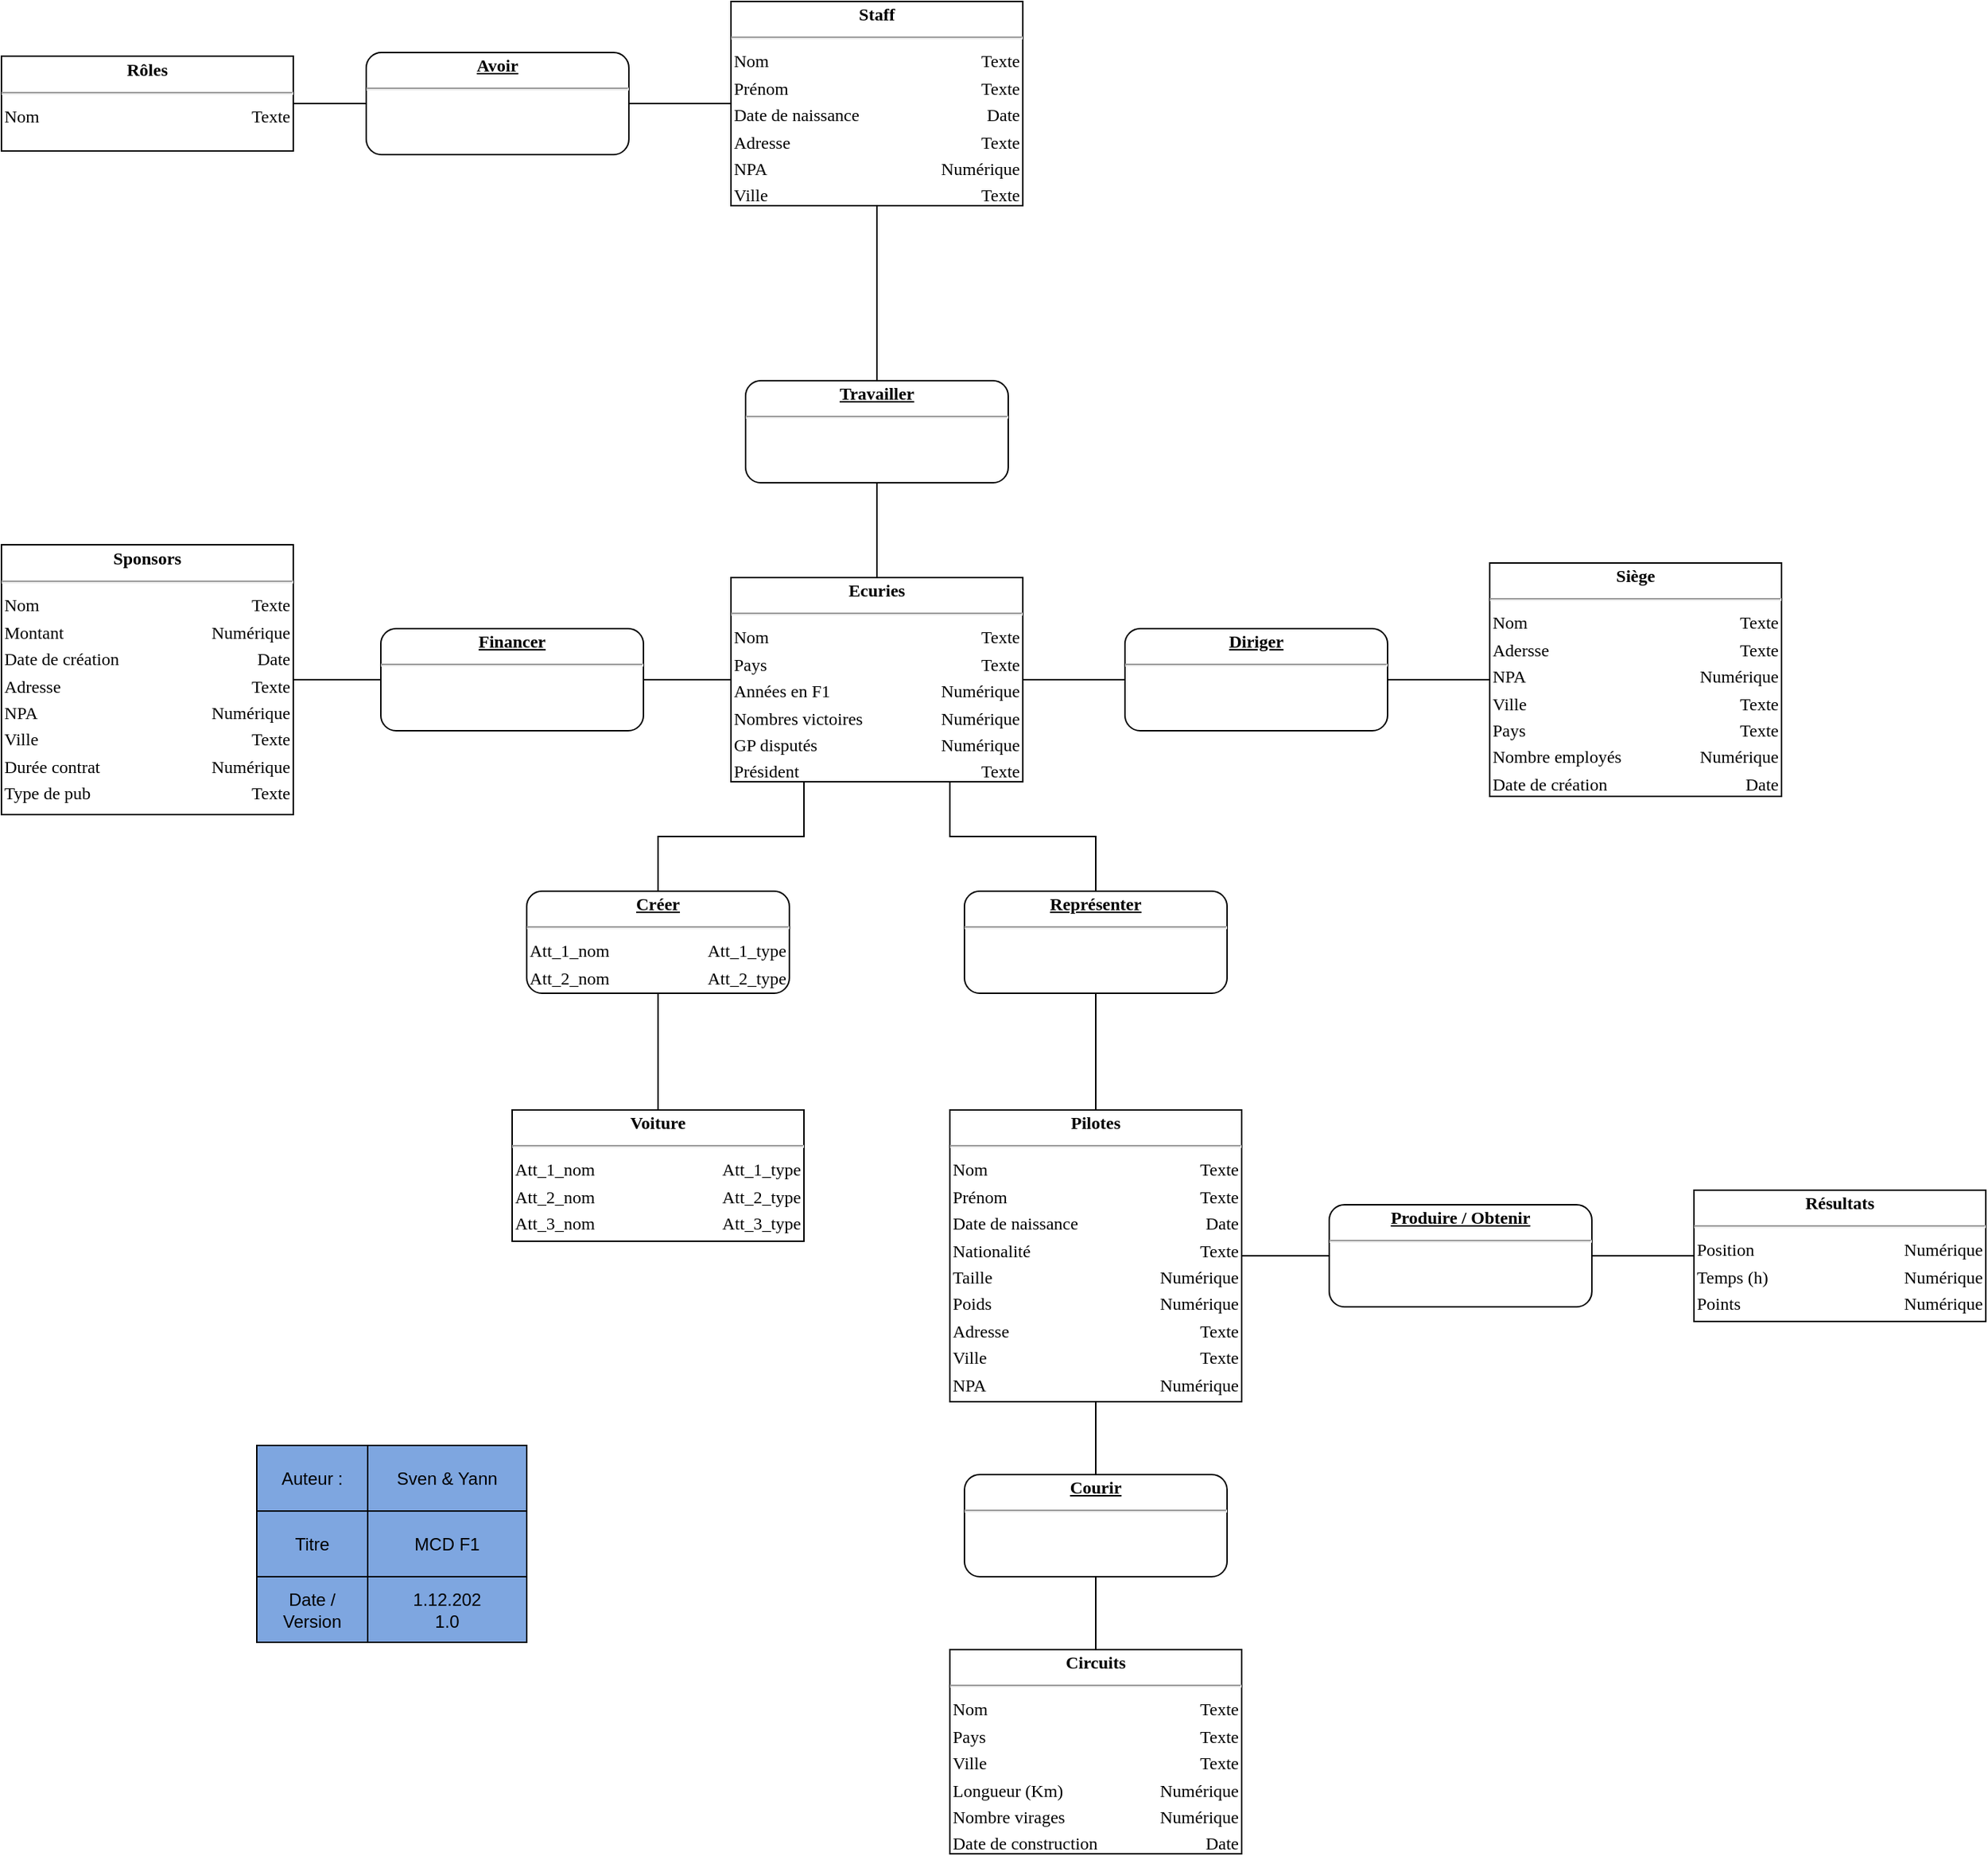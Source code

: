<mxfile version="13.7.3" type="device"><diagram id="p0hNzrpb8Qug_phKHFVZ" name="Page-1"><mxGraphModel dx="2249" dy="1991" grid="1" gridSize="10" guides="1" tooltips="1" connect="1" arrows="1" fold="1" page="1" pageScale="1" pageWidth="827" pageHeight="1169" math="0" shadow="0"><root><mxCell id="0"/><mxCell id="1" parent="0"/><mxCell id="Kp-vCIMaHbCbsByzR3kw-21" style="edgeStyle=orthogonalEdgeStyle;rounded=0;orthogonalLoop=1;jettySize=auto;html=1;exitX=0.75;exitY=1;exitDx=0;exitDy=0;entryX=0.5;entryY=0;entryDx=0;entryDy=0;endArrow=none;endFill=0;" parent="1" source="Kp-vCIMaHbCbsByzR3kw-7" target="Kp-vCIMaHbCbsByzR3kw-14" edge="1"><mxGeometry relative="1" as="geometry"/></mxCell><mxCell id="Kp-vCIMaHbCbsByzR3kw-25" style="edgeStyle=orthogonalEdgeStyle;rounded=0;orthogonalLoop=1;jettySize=auto;html=1;exitX=1;exitY=0.5;exitDx=0;exitDy=0;entryX=0;entryY=0.5;entryDx=0;entryDy=0;endArrow=none;endFill=0;" parent="1" source="Kp-vCIMaHbCbsByzR3kw-7" target="Kp-vCIMaHbCbsByzR3kw-20" edge="1"><mxGeometry relative="1" as="geometry"/></mxCell><mxCell id="Kp-vCIMaHbCbsByzR3kw-40" style="edgeStyle=orthogonalEdgeStyle;rounded=0;orthogonalLoop=1;jettySize=auto;html=1;exitX=0.25;exitY=1;exitDx=0;exitDy=0;entryX=0.5;entryY=0;entryDx=0;entryDy=0;endArrow=none;endFill=0;" parent="1" source="Kp-vCIMaHbCbsByzR3kw-7" target="Kp-vCIMaHbCbsByzR3kw-39" edge="1"><mxGeometry relative="1" as="geometry"/></mxCell><mxCell id="Kp-vCIMaHbCbsByzR3kw-7" value="&lt;div style=&quot;box-sizing: border-box ; width: 100% ; padding: 2px&quot;&gt;&lt;b&gt;Ecuries&lt;/b&gt;&lt;/div&gt;&lt;hr&gt;&lt;table style=&quot;width: 100% ; font-size: 1em&quot; cellpadding=&quot;2&quot; cellspacing=&quot;0&quot;&gt;&lt;tbody&gt;&lt;tr&gt;&lt;td style=&quot;text-align: left&quot;&gt;Nom&lt;/td&gt;&lt;td style=&quot;text-align: right&quot;&gt;Texte&lt;br&gt;&lt;/td&gt;&lt;/tr&gt;&lt;tr&gt;&lt;td style=&quot;text-align: left&quot;&gt;Pays&lt;br&gt;&lt;/td&gt;&lt;td style=&quot;text-align: right&quot;&gt;Texte&lt;br&gt;&lt;/td&gt;&lt;/tr&gt;&lt;tr&gt;&lt;td style=&quot;text-align: left&quot;&gt;Années en F1&lt;/td&gt;&lt;td style=&quot;text-align: right&quot;&gt;Numérique&lt;br&gt;&lt;/td&gt;&lt;/tr&gt;&lt;tr&gt;&lt;td style=&quot;text-align: left&quot;&gt;Nombres victoires&lt;/td&gt;&lt;td style=&quot;text-align: right&quot;&gt;Numérique&lt;/td&gt;&lt;/tr&gt;&lt;tr&gt;&lt;td style=&quot;text-align: left&quot;&gt;GP disputés&lt;/td&gt;&lt;td style=&quot;text-align: right&quot;&gt;Numérique&lt;/td&gt;&lt;/tr&gt;&lt;tr&gt;&lt;td style=&quot;text-align: left&quot;&gt;Président&lt;/td&gt;&lt;td style=&quot;text-align: right&quot;&gt;Texte&lt;/td&gt;&lt;/tr&gt;&lt;/tbody&gt;&lt;/table&gt;" style="verticalAlign=top;align=center;overflow=fill;html=1;rounded=0;shadow=0;comic=0;labelBackgroundColor=none;strokeColor=#000000;strokeWidth=1;fillColor=#ffffff;fontFamily=Verdana;fontSize=12;fontColor=#000000;" parent="1" vertex="1"><mxGeometry x="40" y="45" width="200" height="140" as="geometry"/></mxCell><mxCell id="Kp-vCIMaHbCbsByzR3kw-17" style="edgeStyle=orthogonalEdgeStyle;rounded=0;orthogonalLoop=1;jettySize=auto;html=1;exitX=1;exitY=0.5;exitDx=0;exitDy=0;entryX=0;entryY=0.5;entryDx=0;entryDy=0;endArrow=none;endFill=0;" parent="1" source="Kp-vCIMaHbCbsByzR3kw-8" target="Kp-vCIMaHbCbsByzR3kw-16" edge="1"><mxGeometry relative="1" as="geometry"/></mxCell><mxCell id="Kp-vCIMaHbCbsByzR3kw-8" value="&lt;div style=&quot;box-sizing: border-box ; width: 100% ; padding: 2px&quot;&gt;&lt;span style=&quot;background-color: rgb(255 , 255 , 255)&quot;&gt;&lt;b&gt;Sponsors&lt;/b&gt;&lt;/span&gt;&lt;/div&gt;&lt;hr&gt;&lt;table style=&quot;width: 100% ; font-size: 1em&quot; cellpadding=&quot;2&quot; cellspacing=&quot;0&quot;&gt;&lt;tbody&gt;&lt;tr&gt;&lt;td style=&quot;text-align: left&quot;&gt;Nom&lt;/td&gt;&lt;td style=&quot;text-align: right&quot;&gt;Texte&lt;br&gt;&lt;/td&gt;&lt;/tr&gt;&lt;tr&gt;&lt;td style=&quot;text-align: left&quot;&gt;Montant&lt;/td&gt;&lt;td style=&quot;text-align: right&quot;&gt;Numérique&lt;br&gt;&lt;/td&gt;&lt;/tr&gt;&lt;tr&gt;&lt;td style=&quot;text-align: left&quot;&gt;Date de création&lt;/td&gt;&lt;td style=&quot;text-align: right&quot;&gt;Date&lt;br&gt;&lt;/td&gt;&lt;/tr&gt;&lt;tr&gt;&lt;td style=&quot;text-align: left&quot;&gt;Adresse&lt;/td&gt;&lt;td style=&quot;text-align: right&quot;&gt;Texte&lt;/td&gt;&lt;/tr&gt;&lt;tr&gt;&lt;td style=&quot;text-align: left&quot;&gt;NPA&lt;/td&gt;&lt;td style=&quot;text-align: right&quot;&gt;Numérique&lt;/td&gt;&lt;/tr&gt;&lt;tr&gt;&lt;td style=&quot;text-align: left&quot;&gt;Ville&lt;/td&gt;&lt;td style=&quot;text-align: right&quot;&gt;Texte&lt;/td&gt;&lt;/tr&gt;&lt;tr&gt;&lt;td style=&quot;text-align: left&quot;&gt;Durée contrat&lt;/td&gt;&lt;td style=&quot;text-align: right&quot;&gt;Numérique&lt;/td&gt;&lt;/tr&gt;&lt;tr&gt;&lt;td style=&quot;text-align: left&quot;&gt;Type de pub&lt;/td&gt;&lt;td style=&quot;text-align: right&quot;&gt;Texte&lt;/td&gt;&lt;/tr&gt;&lt;/tbody&gt;&lt;/table&gt;" style="verticalAlign=top;align=center;overflow=fill;html=1;rounded=0;shadow=0;comic=0;labelBackgroundColor=none;strokeColor=#000000;strokeWidth=1;fillColor=#ffffff;fontFamily=Verdana;fontSize=12;fontColor=#000000;" parent="1" vertex="1"><mxGeometry x="-460" y="22.5" width="200" height="185" as="geometry"/></mxCell><mxCell id="Kp-vCIMaHbCbsByzR3kw-36" style="edgeStyle=orthogonalEdgeStyle;rounded=0;orthogonalLoop=1;jettySize=auto;html=1;exitX=0.5;exitY=1;exitDx=0;exitDy=0;entryX=0.5;entryY=0;entryDx=0;entryDy=0;endArrow=none;endFill=0;" parent="1" source="Kp-vCIMaHbCbsByzR3kw-9" target="Kp-vCIMaHbCbsByzR3kw-19" edge="1"><mxGeometry relative="1" as="geometry"/></mxCell><mxCell id="Kp-vCIMaHbCbsByzR3kw-9" value="&lt;div style=&quot;box-sizing: border-box ; width: 100% ; padding: 2px&quot;&gt;&lt;span style=&quot;background-color: rgb(255 , 255 , 255)&quot;&gt;&lt;b&gt;Staff&lt;/b&gt;&lt;/span&gt;&lt;/div&gt;&lt;hr&gt;&lt;table style=&quot;width: 100% ; font-size: 1em&quot; cellpadding=&quot;2&quot; cellspacing=&quot;0&quot;&gt;&lt;tbody&gt;&lt;tr&gt;&lt;td style=&quot;text-align: left&quot;&gt;Nom&lt;/td&gt;&lt;td style=&quot;text-align: right&quot;&gt;Texte&lt;br&gt;&lt;/td&gt;&lt;/tr&gt;&lt;tr&gt;&lt;td style=&quot;text-align: left&quot;&gt;Prénom&lt;br&gt;&lt;/td&gt;&lt;td style=&quot;text-align: right&quot;&gt;Texte&lt;br&gt;&lt;/td&gt;&lt;/tr&gt;&lt;tr&gt;&lt;td style=&quot;text-align: left&quot;&gt;Date de naissance&lt;/td&gt;&lt;td style=&quot;text-align: right&quot;&gt;Date&lt;/td&gt;&lt;/tr&gt;&lt;tr&gt;&lt;td style=&quot;text-align: left&quot;&gt;Adresse&lt;/td&gt;&lt;td style=&quot;text-align: right&quot;&gt;Texte&lt;/td&gt;&lt;/tr&gt;&lt;tr&gt;&lt;td style=&quot;text-align: left&quot;&gt;NPA&lt;/td&gt;&lt;td style=&quot;text-align: right&quot;&gt;Numérique&lt;/td&gt;&lt;/tr&gt;&lt;tr&gt;&lt;td style=&quot;text-align: left&quot;&gt;Ville&lt;/td&gt;&lt;td style=&quot;text-align: right&quot;&gt;Texte&lt;/td&gt;&lt;/tr&gt;&lt;tr&gt;&lt;td&gt;&lt;br&gt;&lt;/td&gt;&lt;td&gt;&lt;br&gt;&lt;/td&gt;&lt;/tr&gt;&lt;tr&gt;&lt;td&gt;&lt;br&gt;&lt;/td&gt;&lt;td&gt;&lt;br&gt;&lt;/td&gt;&lt;/tr&gt;&lt;/tbody&gt;&lt;/table&gt;" style="verticalAlign=top;align=center;overflow=fill;html=1;rounded=0;shadow=0;comic=0;labelBackgroundColor=none;strokeColor=#000000;strokeWidth=1;fillColor=#ffffff;fontFamily=Verdana;fontSize=12;fontColor=#000000;" parent="1" vertex="1"><mxGeometry x="40" y="-350" width="200" height="140" as="geometry"/></mxCell><mxCell id="Kp-vCIMaHbCbsByzR3kw-30" style="edgeStyle=orthogonalEdgeStyle;rounded=0;orthogonalLoop=1;jettySize=auto;html=1;exitX=0.5;exitY=1;exitDx=0;exitDy=0;entryX=0.5;entryY=0;entryDx=0;entryDy=0;endArrow=none;endFill=0;" parent="1" source="Kp-vCIMaHbCbsByzR3kw-10" target="Kp-vCIMaHbCbsByzR3kw-29" edge="1"><mxGeometry relative="1" as="geometry"/></mxCell><mxCell id="Kp-vCIMaHbCbsByzR3kw-10" value="&lt;div style=&quot;box-sizing: border-box ; width: 100% ; padding: 2px&quot;&gt;&lt;span style=&quot;background-color: rgb(255 , 255 , 255)&quot;&gt;&lt;b&gt;Pilotes&lt;/b&gt;&lt;/span&gt;&lt;/div&gt;&lt;hr&gt;&lt;table style=&quot;width: 100% ; font-size: 1em&quot; cellpadding=&quot;2&quot; cellspacing=&quot;0&quot;&gt;&lt;tbody&gt;&lt;tr&gt;&lt;td style=&quot;text-align: left&quot;&gt;Nom&lt;/td&gt;&lt;td style=&quot;text-align: right&quot;&gt;Texte&lt;/td&gt;&lt;/tr&gt;&lt;tr&gt;&lt;td style=&quot;text-align: left&quot;&gt;Prénom&lt;br&gt;&lt;/td&gt;&lt;td style=&quot;text-align: right&quot;&gt;Texte&lt;/td&gt;&lt;/tr&gt;&lt;tr&gt;&lt;td style=&quot;text-align: left&quot;&gt;Date de naissance&lt;/td&gt;&lt;td style=&quot;text-align: right&quot;&gt;Date&lt;/td&gt;&lt;/tr&gt;&lt;tr&gt;&lt;td style=&quot;text-align: left&quot;&gt;Nationalité&lt;/td&gt;&lt;td style=&quot;text-align: right&quot;&gt;Texte&lt;/td&gt;&lt;/tr&gt;&lt;tr&gt;&lt;td style=&quot;text-align: left&quot;&gt;Taille&lt;/td&gt;&lt;td style=&quot;text-align: right&quot;&gt;Numérique&lt;/td&gt;&lt;/tr&gt;&lt;tr&gt;&lt;td style=&quot;text-align: left&quot;&gt;Poids&lt;/td&gt;&lt;td style=&quot;text-align: right&quot;&gt;Numérique&lt;/td&gt;&lt;/tr&gt;&lt;tr&gt;&lt;td style=&quot;text-align: left&quot;&gt;Adresse&lt;/td&gt;&lt;td style=&quot;text-align: right&quot;&gt;Texte&lt;/td&gt;&lt;/tr&gt;&lt;tr&gt;&lt;td style=&quot;text-align: left&quot;&gt;Ville&lt;/td&gt;&lt;td style=&quot;text-align: right&quot;&gt;Texte&lt;/td&gt;&lt;/tr&gt;&lt;tr&gt;&lt;td style=&quot;text-align: left&quot;&gt;NPA&lt;/td&gt;&lt;td style=&quot;text-align: right&quot;&gt;Numérique&lt;/td&gt;&lt;/tr&gt;&lt;/tbody&gt;&lt;/table&gt;" style="verticalAlign=top;align=center;overflow=fill;html=1;rounded=0;shadow=0;comic=0;labelBackgroundColor=none;strokeColor=#000000;strokeWidth=1;fillColor=#ffffff;fontFamily=Verdana;fontSize=12;fontColor=#000000;" parent="1" vertex="1"><mxGeometry x="190" y="410" width="200" height="200" as="geometry"/></mxCell><mxCell id="Kp-vCIMaHbCbsByzR3kw-11" value="&lt;div style=&quot;box-sizing: border-box ; width: 100% ; padding: 2px&quot;&gt;&lt;span style=&quot;background-color: rgb(255 , 255 , 255)&quot;&gt;&lt;b&gt;Siège&lt;/b&gt;&lt;/span&gt;&lt;/div&gt;&lt;hr&gt;&lt;table style=&quot;width: 100% ; font-size: 1em&quot; cellpadding=&quot;2&quot; cellspacing=&quot;0&quot;&gt;&lt;tbody&gt;&lt;tr&gt;&lt;td style=&quot;text-align: left&quot;&gt;Nom&lt;/td&gt;&lt;td style=&quot;text-align: right&quot;&gt;Texte&lt;/td&gt;&lt;/tr&gt;&lt;tr&gt;&lt;td style=&quot;text-align: left&quot;&gt;Adersse&lt;br&gt;&lt;/td&gt;&lt;td style=&quot;text-align: right&quot;&gt;Texte&lt;/td&gt;&lt;/tr&gt;&lt;tr&gt;&lt;td style=&quot;text-align: left&quot;&gt;NPA&lt;/td&gt;&lt;td style=&quot;text-align: right&quot;&gt;Numérique&lt;/td&gt;&lt;/tr&gt;&lt;tr&gt;&lt;td style=&quot;text-align: left&quot;&gt;Ville&lt;/td&gt;&lt;td style=&quot;text-align: right&quot;&gt;Texte&lt;/td&gt;&lt;/tr&gt;&lt;tr&gt;&lt;td style=&quot;text-align: left&quot;&gt;Pays&lt;/td&gt;&lt;td style=&quot;text-align: right&quot;&gt;Texte&lt;/td&gt;&lt;/tr&gt;&lt;tr&gt;&lt;td style=&quot;text-align: left&quot;&gt;Nombre employés&lt;/td&gt;&lt;td style=&quot;text-align: right&quot;&gt;Numérique&lt;/td&gt;&lt;/tr&gt;&lt;tr&gt;&lt;td style=&quot;text-align: left&quot;&gt;Date de création&lt;/td&gt;&lt;td style=&quot;text-align: right&quot;&gt;Date&lt;/td&gt;&lt;/tr&gt;&lt;tr&gt;&lt;td&gt;&lt;br&gt;&lt;/td&gt;&lt;td&gt;&lt;br&gt;&lt;/td&gt;&lt;/tr&gt;&lt;/tbody&gt;&lt;/table&gt;" style="verticalAlign=top;align=center;overflow=fill;html=1;rounded=0;shadow=0;comic=0;labelBackgroundColor=none;strokeColor=#000000;strokeWidth=1;fillColor=#ffffff;fontFamily=Verdana;fontSize=12;fontColor=#000000;" parent="1" vertex="1"><mxGeometry x="560" y="35" width="200" height="160" as="geometry"/></mxCell><mxCell id="Kp-vCIMaHbCbsByzR3kw-34" style="edgeStyle=orthogonalEdgeStyle;rounded=0;orthogonalLoop=1;jettySize=auto;html=1;exitX=0;exitY=0.5;exitDx=0;exitDy=0;entryX=1;entryY=0.5;entryDx=0;entryDy=0;endArrow=none;endFill=0;" parent="1" source="Kp-vCIMaHbCbsByzR3kw-12" target="Kp-vCIMaHbCbsByzR3kw-27" edge="1"><mxGeometry relative="1" as="geometry"/></mxCell><mxCell id="Kp-vCIMaHbCbsByzR3kw-12" value="&lt;div style=&quot;box-sizing: border-box ; width: 100% ; padding: 2px&quot;&gt;&lt;span style=&quot;background-color: rgb(255 , 255 , 255)&quot;&gt;&lt;b&gt;Résultats&lt;/b&gt;&lt;/span&gt;&lt;/div&gt;&lt;hr&gt;&lt;table style=&quot;width: 100% ; font-size: 1em&quot; cellpadding=&quot;2&quot; cellspacing=&quot;0&quot;&gt;&lt;tbody&gt;&lt;tr&gt;&lt;td style=&quot;text-align: left&quot;&gt;Position&lt;/td&gt;&lt;td style=&quot;text-align: right&quot;&gt;Numérique&lt;br&gt;&lt;/td&gt;&lt;/tr&gt;&lt;tr&gt;&lt;td style=&quot;text-align: left&quot;&gt;Temps (h)&lt;br&gt;&lt;/td&gt;&lt;td style=&quot;text-align: right&quot;&gt;Numérique&lt;/td&gt;&lt;/tr&gt;&lt;tr&gt;&lt;td style=&quot;text-align: left&quot;&gt;Points&lt;/td&gt;&lt;td style=&quot;text-align: right&quot;&gt;Numérique&lt;/td&gt;&lt;/tr&gt;&lt;/tbody&gt;&lt;/table&gt;" style="verticalAlign=top;align=center;overflow=fill;html=1;rounded=0;shadow=0;comic=0;labelBackgroundColor=none;strokeColor=#000000;strokeWidth=1;fillColor=#ffffff;fontFamily=Verdana;fontSize=12;fontColor=#000000;" parent="1" vertex="1"><mxGeometry x="700" y="465" width="200" height="90" as="geometry"/></mxCell><mxCell id="Kp-vCIMaHbCbsByzR3kw-13" value="&lt;div style=&quot;box-sizing: border-box ; width: 100% ; padding: 2px&quot;&gt;&lt;span style=&quot;background-color: rgb(255 , 255 , 255)&quot;&gt;&lt;b&gt;Circuits&lt;/b&gt;&lt;/span&gt;&lt;/div&gt;&lt;hr&gt;&lt;table style=&quot;width: 100% ; font-size: 1em&quot; cellpadding=&quot;2&quot; cellspacing=&quot;0&quot;&gt;&lt;tbody&gt;&lt;tr&gt;&lt;td style=&quot;text-align: left&quot;&gt;Nom&lt;/td&gt;&lt;td style=&quot;text-align: right&quot;&gt;Texte&lt;/td&gt;&lt;/tr&gt;&lt;tr&gt;&lt;td style=&quot;text-align: left&quot;&gt;Pays&lt;br&gt;&lt;/td&gt;&lt;td style=&quot;text-align: right&quot;&gt;Texte&lt;/td&gt;&lt;/tr&gt;&lt;tr&gt;&lt;td style=&quot;text-align: left&quot;&gt;Ville&lt;/td&gt;&lt;td style=&quot;text-align: right&quot;&gt;Texte&lt;/td&gt;&lt;/tr&gt;&lt;tr&gt;&lt;td style=&quot;text-align: left&quot;&gt;Longueur (Km)&lt;/td&gt;&lt;td style=&quot;text-align: right&quot;&gt;Numérique&lt;/td&gt;&lt;/tr&gt;&lt;tr&gt;&lt;td style=&quot;text-align: left&quot;&gt;Nombre virages&lt;/td&gt;&lt;td style=&quot;text-align: right&quot;&gt;Numérique&lt;/td&gt;&lt;/tr&gt;&lt;tr&gt;&lt;td style=&quot;text-align: left&quot;&gt;Date de construction&lt;/td&gt;&lt;td style=&quot;text-align: right&quot;&gt;Date&lt;/td&gt;&lt;/tr&gt;&lt;/tbody&gt;&lt;/table&gt;" style="verticalAlign=top;align=center;overflow=fill;html=1;rounded=0;shadow=0;comic=0;labelBackgroundColor=none;strokeColor=#000000;strokeWidth=1;fillColor=#ffffff;fontFamily=Verdana;fontSize=12;fontColor=#000000;" parent="1" vertex="1"><mxGeometry x="190" y="780" width="200" height="140" as="geometry"/></mxCell><mxCell id="Kp-vCIMaHbCbsByzR3kw-22" style="edgeStyle=orthogonalEdgeStyle;rounded=0;orthogonalLoop=1;jettySize=auto;html=1;exitX=0.5;exitY=1;exitDx=0;exitDy=0;entryX=0.5;entryY=0;entryDx=0;entryDy=0;endArrow=none;endFill=0;" parent="1" source="Kp-vCIMaHbCbsByzR3kw-14" target="Kp-vCIMaHbCbsByzR3kw-10" edge="1"><mxGeometry relative="1" as="geometry"/></mxCell><mxCell id="Kp-vCIMaHbCbsByzR3kw-14" value="&lt;div style=&quot;box-sizing: border-box ; width: 100% ; padding: 2px&quot;&gt;&lt;span style=&quot;background-color: rgb(255 , 255 , 255)&quot;&gt;&lt;b&gt;&lt;u&gt;Représenter&lt;/u&gt;&lt;/b&gt;&lt;/span&gt;&lt;/div&gt;&lt;hr&gt;&lt;table style=&quot;width: 100% ; font-size: 1em&quot; cellpadding=&quot;2&quot; cellspacing=&quot;0&quot;&gt;&lt;tbody&gt;&lt;tr&gt;&lt;td style=&quot;text-align: left&quot;&gt;&lt;br&gt;&lt;/td&gt;&lt;td style=&quot;text-align: right&quot;&gt;&lt;br&gt;&lt;/td&gt;&lt;/tr&gt;&lt;tr&gt;&lt;td style=&quot;text-align: left&quot;&gt;&lt;br&gt;&lt;/td&gt;&lt;td style=&quot;text-align: right&quot;&gt;&lt;br&gt;&lt;/td&gt;&lt;/tr&gt;&lt;/tbody&gt;&lt;/table&gt;" style="verticalAlign=top;align=center;overflow=fill;html=1;rounded=1;shadow=0;comic=0;labelBackgroundColor=none;strokeColor=#000000;strokeWidth=1;fillColor=#ffffff;fontFamily=Verdana;fontSize=12;fontColor=#000000;" parent="1" vertex="1"><mxGeometry x="200" y="260" width="180" height="70" as="geometry"/></mxCell><mxCell id="Kp-vCIMaHbCbsByzR3kw-18" style="edgeStyle=orthogonalEdgeStyle;rounded=0;orthogonalLoop=1;jettySize=auto;html=1;exitX=1;exitY=0.5;exitDx=0;exitDy=0;entryX=0;entryY=0.5;entryDx=0;entryDy=0;endArrow=none;endFill=0;" parent="1" source="Kp-vCIMaHbCbsByzR3kw-16" target="Kp-vCIMaHbCbsByzR3kw-7" edge="1"><mxGeometry relative="1" as="geometry"/></mxCell><mxCell id="Kp-vCIMaHbCbsByzR3kw-16" value="&lt;div style=&quot;box-sizing: border-box ; width: 100% ; padding: 2px&quot;&gt;&lt;span style=&quot;background-color: rgb(255 , 255 , 255)&quot;&gt;&lt;b&gt;&lt;u&gt;Financer&lt;/u&gt;&lt;/b&gt;&lt;/span&gt;&lt;/div&gt;&lt;hr&gt;&lt;table style=&quot;width: 100% ; font-size: 1em&quot; cellpadding=&quot;2&quot; cellspacing=&quot;0&quot;&gt;&lt;tbody&gt;&lt;tr&gt;&lt;td style=&quot;text-align: left&quot;&gt;&lt;/td&gt;&lt;td style=&quot;text-align: right&quot;&gt;&lt;br&gt;&lt;/td&gt;&lt;/tr&gt;&lt;tr&gt;&lt;td style=&quot;text-align: left&quot;&gt;&lt;br&gt;&lt;/td&gt;&lt;td style=&quot;text-align: right&quot;&gt;&lt;br&gt;&lt;/td&gt;&lt;/tr&gt;&lt;/tbody&gt;&lt;/table&gt;" style="verticalAlign=top;align=center;overflow=fill;html=1;rounded=1;shadow=0;comic=0;labelBackgroundColor=none;strokeColor=#000000;strokeWidth=1;fillColor=#ffffff;fontFamily=Verdana;fontSize=12;fontColor=#000000;" parent="1" vertex="1"><mxGeometry x="-200" y="80" width="180" height="70" as="geometry"/></mxCell><mxCell id="Kp-vCIMaHbCbsByzR3kw-37" style="edgeStyle=orthogonalEdgeStyle;rounded=0;orthogonalLoop=1;jettySize=auto;html=1;exitX=0.5;exitY=1;exitDx=0;exitDy=0;entryX=0.5;entryY=0;entryDx=0;entryDy=0;endArrow=none;endFill=0;" parent="1" source="Kp-vCIMaHbCbsByzR3kw-19" target="Kp-vCIMaHbCbsByzR3kw-7" edge="1"><mxGeometry relative="1" as="geometry"/></mxCell><mxCell id="Kp-vCIMaHbCbsByzR3kw-19" value="&lt;div style=&quot;box-sizing: border-box ; width: 100% ; padding: 2px&quot;&gt;&lt;span style=&quot;background-color: rgb(255 , 255 , 255)&quot;&gt;&lt;b&gt;&lt;u&gt;Travailler&lt;/u&gt;&lt;/b&gt;&lt;/span&gt;&lt;/div&gt;&lt;hr&gt;&lt;table style=&quot;width: 100% ; font-size: 1em&quot; cellpadding=&quot;2&quot; cellspacing=&quot;0&quot;&gt;&lt;tbody&gt;&lt;tr&gt;&lt;td style=&quot;text-align: left&quot;&gt;&lt;br&gt;&lt;/td&gt;&lt;td style=&quot;text-align: right&quot;&gt;&lt;br&gt;&lt;/td&gt;&lt;/tr&gt;&lt;tr&gt;&lt;td style=&quot;text-align: left&quot;&gt;&lt;br&gt;&lt;/td&gt;&lt;td style=&quot;text-align: right&quot;&gt;&lt;br&gt;&lt;/td&gt;&lt;/tr&gt;&lt;/tbody&gt;&lt;/table&gt;" style="verticalAlign=top;align=center;overflow=fill;html=1;rounded=1;shadow=0;comic=0;labelBackgroundColor=none;strokeColor=#000000;strokeWidth=1;fillColor=#ffffff;fontFamily=Verdana;fontSize=12;fontColor=#000000;" parent="1" vertex="1"><mxGeometry x="50" y="-90" width="180" height="70" as="geometry"/></mxCell><mxCell id="Kp-vCIMaHbCbsByzR3kw-26" style="edgeStyle=orthogonalEdgeStyle;rounded=0;orthogonalLoop=1;jettySize=auto;html=1;exitX=1;exitY=0.5;exitDx=0;exitDy=0;entryX=0;entryY=0.5;entryDx=0;entryDy=0;endArrow=none;endFill=0;" parent="1" source="Kp-vCIMaHbCbsByzR3kw-20" target="Kp-vCIMaHbCbsByzR3kw-11" edge="1"><mxGeometry relative="1" as="geometry"/></mxCell><mxCell id="Kp-vCIMaHbCbsByzR3kw-20" value="&lt;div style=&quot;box-sizing: border-box ; width: 100% ; padding: 2px&quot;&gt;&lt;span style=&quot;background-color: rgb(255 , 255 , 255)&quot;&gt;&lt;b&gt;&lt;u&gt;Diriger&lt;/u&gt;&lt;/b&gt;&lt;/span&gt;&lt;/div&gt;&lt;hr&gt;&lt;table style=&quot;width: 100% ; font-size: 1em&quot; cellpadding=&quot;2&quot; cellspacing=&quot;0&quot;&gt;&lt;tbody&gt;&lt;tr&gt;&lt;td style=&quot;text-align: left&quot;&gt;&lt;br&gt;&lt;/td&gt;&lt;td style=&quot;text-align: right&quot;&gt;&lt;br&gt;&lt;/td&gt;&lt;/tr&gt;&lt;tr&gt;&lt;td style=&quot;text-align: left&quot;&gt;&lt;br&gt;&lt;/td&gt;&lt;td style=&quot;text-align: right&quot;&gt;&lt;br&gt;&lt;/td&gt;&lt;/tr&gt;&lt;/tbody&gt;&lt;/table&gt;" style="verticalAlign=top;align=center;overflow=fill;html=1;rounded=1;shadow=0;comic=0;labelBackgroundColor=none;strokeColor=#000000;strokeWidth=1;fillColor=#ffffff;fontFamily=Verdana;fontSize=12;fontColor=#000000;" parent="1" vertex="1"><mxGeometry x="310" y="80" width="180" height="70" as="geometry"/></mxCell><mxCell id="Kp-vCIMaHbCbsByzR3kw-35" style="edgeStyle=orthogonalEdgeStyle;rounded=0;orthogonalLoop=1;jettySize=auto;html=1;exitX=0;exitY=0.5;exitDx=0;exitDy=0;entryX=1;entryY=0.5;entryDx=0;entryDy=0;endArrow=none;endFill=0;" parent="1" source="Kp-vCIMaHbCbsByzR3kw-27" target="Kp-vCIMaHbCbsByzR3kw-10" edge="1"><mxGeometry relative="1" as="geometry"/></mxCell><mxCell id="Kp-vCIMaHbCbsByzR3kw-27" value="&lt;div style=&quot;box-sizing: border-box ; width: 100% ; padding: 2px&quot;&gt;&lt;span style=&quot;background-color: rgb(255 , 255 , 255)&quot;&gt;&lt;b&gt;&lt;u&gt;Produire / Obtenir&lt;/u&gt;&lt;/b&gt;&lt;/span&gt;&lt;/div&gt;&lt;hr&gt;&lt;table style=&quot;width: 100% ; font-size: 1em&quot; cellpadding=&quot;2&quot; cellspacing=&quot;0&quot;&gt;&lt;tbody&gt;&lt;tr&gt;&lt;td style=&quot;text-align: left&quot;&gt;&lt;/td&gt;&lt;td style=&quot;text-align: right&quot;&gt;&lt;br&gt;&lt;/td&gt;&lt;/tr&gt;&lt;tr&gt;&lt;td style=&quot;text-align: left&quot;&gt;&lt;br&gt;&lt;/td&gt;&lt;td style=&quot;text-align: right&quot;&gt;&lt;br&gt;&lt;/td&gt;&lt;/tr&gt;&lt;/tbody&gt;&lt;/table&gt;" style="verticalAlign=top;align=center;overflow=fill;html=1;rounded=1;shadow=0;comic=0;labelBackgroundColor=none;strokeColor=#000000;strokeWidth=1;fillColor=#ffffff;fontFamily=Verdana;fontSize=12;fontColor=#000000;" parent="1" vertex="1"><mxGeometry x="450" y="475" width="180" height="70" as="geometry"/></mxCell><mxCell id="Kp-vCIMaHbCbsByzR3kw-31" style="edgeStyle=orthogonalEdgeStyle;rounded=0;orthogonalLoop=1;jettySize=auto;html=1;exitX=0.5;exitY=1;exitDx=0;exitDy=0;entryX=0.5;entryY=0;entryDx=0;entryDy=0;endArrow=none;endFill=0;" parent="1" source="Kp-vCIMaHbCbsByzR3kw-29" target="Kp-vCIMaHbCbsByzR3kw-13" edge="1"><mxGeometry relative="1" as="geometry"/></mxCell><mxCell id="Kp-vCIMaHbCbsByzR3kw-29" value="&lt;div style=&quot;box-sizing: border-box ; width: 100% ; padding: 2px&quot;&gt;&lt;span style=&quot;background-color: rgb(255 , 255 , 255)&quot;&gt;&lt;b&gt;&lt;u&gt;Courir&lt;/u&gt;&lt;/b&gt;&lt;/span&gt;&lt;/div&gt;&lt;hr&gt;&lt;table style=&quot;width: 100% ; font-size: 1em&quot; cellpadding=&quot;2&quot; cellspacing=&quot;0&quot;&gt;&lt;tbody&gt;&lt;tr&gt;&lt;td style=&quot;text-align: left&quot;&gt;&lt;/td&gt;&lt;td style=&quot;text-align: right&quot;&gt;&lt;br&gt;&lt;/td&gt;&lt;/tr&gt;&lt;tr&gt;&lt;td style=&quot;text-align: left&quot;&gt;&lt;br&gt;&lt;/td&gt;&lt;td style=&quot;text-align: right&quot;&gt;&lt;br&gt;&lt;/td&gt;&lt;/tr&gt;&lt;/tbody&gt;&lt;/table&gt;" style="verticalAlign=top;align=center;overflow=fill;html=1;rounded=1;shadow=0;comic=0;labelBackgroundColor=none;strokeColor=#000000;strokeWidth=1;fillColor=#ffffff;fontFamily=Verdana;fontSize=12;fontColor=#000000;" parent="1" vertex="1"><mxGeometry x="200" y="660" width="180" height="70" as="geometry"/></mxCell><mxCell id="Kp-vCIMaHbCbsByzR3kw-38" value="&lt;div style=&quot;box-sizing: border-box ; width: 100% ; padding: 2px&quot;&gt;&lt;span style=&quot;background-color: rgb(255 , 255 , 255)&quot;&gt;&lt;b&gt;Voiture&lt;/b&gt;&lt;/span&gt;&lt;/div&gt;&lt;hr&gt;&lt;table style=&quot;width: 100% ; font-size: 1em&quot; cellpadding=&quot;2&quot; cellspacing=&quot;0&quot;&gt;&lt;tbody&gt;&lt;tr&gt;&lt;td style=&quot;text-align: left&quot;&gt;Att_1_nom&lt;/td&gt;&lt;td style=&quot;text-align: right&quot;&gt;Att_1_type&lt;br&gt;&lt;/td&gt;&lt;/tr&gt;&lt;tr&gt;&lt;td style=&quot;text-align: left&quot;&gt;Att_2_nom&lt;br&gt;&lt;/td&gt;&lt;td style=&quot;text-align: right&quot;&gt;Att_2_type&lt;br&gt;&lt;/td&gt;&lt;/tr&gt;&lt;tr&gt;&lt;td style=&quot;text-align: left&quot;&gt;Att_3_nom&lt;/td&gt;&lt;td style=&quot;text-align: right&quot;&gt;Att_3_type&lt;br&gt;&lt;/td&gt;&lt;/tr&gt;&lt;/tbody&gt;&lt;/table&gt;" style="verticalAlign=top;align=center;overflow=fill;html=1;rounded=0;shadow=0;comic=0;labelBackgroundColor=none;strokeColor=#000000;strokeWidth=1;fillColor=#ffffff;fontFamily=Verdana;fontSize=12;fontColor=#000000;" parent="1" vertex="1"><mxGeometry x="-110" y="410" width="200" height="90" as="geometry"/></mxCell><mxCell id="Kp-vCIMaHbCbsByzR3kw-41" style="edgeStyle=orthogonalEdgeStyle;rounded=0;orthogonalLoop=1;jettySize=auto;html=1;exitX=0.5;exitY=1;exitDx=0;exitDy=0;entryX=0.5;entryY=0;entryDx=0;entryDy=0;endArrow=none;endFill=0;" parent="1" source="Kp-vCIMaHbCbsByzR3kw-39" target="Kp-vCIMaHbCbsByzR3kw-38" edge="1"><mxGeometry relative="1" as="geometry"/></mxCell><mxCell id="Kp-vCIMaHbCbsByzR3kw-39" value="&lt;div style=&quot;box-sizing: border-box ; width: 100% ; padding: 2px&quot;&gt;&lt;span style=&quot;background-color: rgb(255 , 255 , 255)&quot;&gt;&lt;b&gt;&lt;u&gt;Créer&lt;/u&gt;&lt;/b&gt;&lt;/span&gt;&lt;/div&gt;&lt;hr&gt;&lt;table style=&quot;width: 100% ; font-size: 1em&quot; cellpadding=&quot;2&quot; cellspacing=&quot;0&quot;&gt;&lt;tbody&gt;&lt;tr&gt;&lt;td style=&quot;text-align: left&quot;&gt;Att_1_nom&lt;/td&gt;&lt;td style=&quot;text-align: right&quot;&gt;Att_1_type&lt;br&gt;&lt;/td&gt;&lt;/tr&gt;&lt;tr&gt;&lt;td style=&quot;text-align: left&quot;&gt;Att_2_nom&lt;br&gt;&lt;/td&gt;&lt;td style=&quot;text-align: right&quot;&gt;Att_2_type&lt;br&gt;&lt;/td&gt;&lt;/tr&gt;&lt;/tbody&gt;&lt;/table&gt;" style="verticalAlign=top;align=center;overflow=fill;html=1;rounded=1;shadow=0;comic=0;labelBackgroundColor=none;strokeColor=#000000;strokeWidth=1;fillColor=#ffffff;fontFamily=Verdana;fontSize=12;fontColor=#000000;" parent="1" vertex="1"><mxGeometry x="-100" y="260" width="180" height="70" as="geometry"/></mxCell><mxCell id="Kp-vCIMaHbCbsByzR3kw-46" style="edgeStyle=orthogonalEdgeStyle;rounded=0;orthogonalLoop=1;jettySize=auto;html=1;exitX=1;exitY=0.5;exitDx=0;exitDy=0;entryX=0;entryY=0.5;entryDx=0;entryDy=0;endArrow=none;endFill=0;" parent="1" source="Kp-vCIMaHbCbsByzR3kw-42" target="Kp-vCIMaHbCbsByzR3kw-9" edge="1"><mxGeometry relative="1" as="geometry"/></mxCell><mxCell id="Kp-vCIMaHbCbsByzR3kw-42" value="&lt;div style=&quot;box-sizing: border-box ; width: 100% ; padding: 2px&quot;&gt;&lt;span style=&quot;background-color: rgb(255 , 255 , 255)&quot;&gt;&lt;b&gt;&lt;u&gt;Avoir&lt;/u&gt;&lt;/b&gt;&lt;/span&gt;&lt;/div&gt;&lt;hr&gt;&lt;table style=&quot;width: 100% ; font-size: 1em&quot; cellpadding=&quot;2&quot; cellspacing=&quot;0&quot;&gt;&lt;tbody&gt;&lt;tr&gt;&lt;td style=&quot;text-align: left&quot;&gt;&lt;br&gt;&lt;/td&gt;&lt;td style=&quot;text-align: right&quot;&gt;&lt;br&gt;&lt;/td&gt;&lt;/tr&gt;&lt;tr&gt;&lt;td style=&quot;text-align: left&quot;&gt;&lt;br&gt;&lt;/td&gt;&lt;td style=&quot;text-align: right&quot;&gt;&lt;br&gt;&lt;/td&gt;&lt;/tr&gt;&lt;/tbody&gt;&lt;/table&gt;" style="verticalAlign=top;align=center;overflow=fill;html=1;rounded=1;shadow=0;comic=0;labelBackgroundColor=none;strokeColor=#000000;strokeWidth=1;fillColor=#ffffff;fontFamily=Verdana;fontSize=12;fontColor=#000000;" parent="1" vertex="1"><mxGeometry x="-210" y="-315" width="180" height="70" as="geometry"/></mxCell><mxCell id="Kp-vCIMaHbCbsByzR3kw-45" style="edgeStyle=orthogonalEdgeStyle;rounded=0;orthogonalLoop=1;jettySize=auto;html=1;exitX=1;exitY=0.5;exitDx=0;exitDy=0;entryX=0;entryY=0.5;entryDx=0;entryDy=0;endArrow=none;endFill=0;" parent="1" source="Kp-vCIMaHbCbsByzR3kw-44" target="Kp-vCIMaHbCbsByzR3kw-42" edge="1"><mxGeometry relative="1" as="geometry"/></mxCell><mxCell id="Kp-vCIMaHbCbsByzR3kw-44" value="&lt;div style=&quot;box-sizing: border-box ; width: 100% ; padding: 2px&quot;&gt;&lt;span style=&quot;background-color: rgb(255 , 255 , 255)&quot;&gt;&lt;b&gt;Rôles&lt;/b&gt;&lt;/span&gt;&lt;/div&gt;&lt;hr&gt;&lt;table style=&quot;width: 100% ; font-size: 1em&quot; cellpadding=&quot;2&quot; cellspacing=&quot;0&quot;&gt;&lt;tbody&gt;&lt;tr&gt;&lt;td style=&quot;text-align: left&quot;&gt;Nom&lt;/td&gt;&lt;td style=&quot;text-align: right&quot;&gt;Texte&lt;br&gt;&lt;/td&gt;&lt;/tr&gt;&lt;tr&gt;&lt;td style=&quot;text-align: left&quot;&gt;&lt;br&gt;&lt;/td&gt;&lt;td style=&quot;text-align: right&quot;&gt;&lt;br&gt;&lt;/td&gt;&lt;/tr&gt;&lt;tr&gt;&lt;td style=&quot;text-align: left&quot;&gt;&lt;br&gt;&lt;/td&gt;&lt;td style=&quot;text-align: right&quot;&gt;&lt;br&gt;&lt;/td&gt;&lt;/tr&gt;&lt;/tbody&gt;&lt;/table&gt;" style="verticalAlign=top;align=center;overflow=fill;html=1;rounded=0;shadow=0;comic=0;labelBackgroundColor=none;strokeColor=#000000;strokeWidth=1;fillColor=#ffffff;fontFamily=Verdana;fontSize=12;fontColor=#000000;" parent="1" vertex="1"><mxGeometry x="-460" y="-312.5" width="200" height="65" as="geometry"/></mxCell><mxCell id="rTYJaV2FRyxmVr3OrgyE-1" value="" style="shape=table;html=1;whiteSpace=wrap;startSize=0;container=1;collapsible=0;childLayout=tableLayout;fillColor=#7EA6E0;" parent="1" vertex="1"><mxGeometry x="-285" y="640" width="185" height="135" as="geometry"/></mxCell><mxCell id="rTYJaV2FRyxmVr3OrgyE-2" value="" style="shape=partialRectangle;html=1;whiteSpace=wrap;collapsible=0;dropTarget=0;pointerEvents=0;fillColor=none;top=0;left=0;bottom=0;right=0;points=[[0,0.5],[1,0.5]];portConstraint=eastwest;" parent="rTYJaV2FRyxmVr3OrgyE-1" vertex="1"><mxGeometry width="185" height="45" as="geometry"/></mxCell><mxCell id="rTYJaV2FRyxmVr3OrgyE-3" value="Auteur :" style="shape=partialRectangle;html=1;whiteSpace=wrap;connectable=0;fillColor=none;top=0;left=0;bottom=0;right=0;overflow=hidden;" parent="rTYJaV2FRyxmVr3OrgyE-2" vertex="1"><mxGeometry width="76" height="45" as="geometry"/></mxCell><mxCell id="rTYJaV2FRyxmVr3OrgyE-4" value="Sven &amp;amp; Yann" style="shape=partialRectangle;html=1;whiteSpace=wrap;connectable=0;fillColor=none;top=0;left=0;bottom=0;right=0;overflow=hidden;" parent="rTYJaV2FRyxmVr3OrgyE-2" vertex="1"><mxGeometry x="76" width="109" height="45" as="geometry"/></mxCell><mxCell id="rTYJaV2FRyxmVr3OrgyE-6" value="" style="shape=partialRectangle;html=1;whiteSpace=wrap;collapsible=0;dropTarget=0;pointerEvents=0;fillColor=none;top=0;left=0;bottom=0;right=0;points=[[0,0.5],[1,0.5]];portConstraint=eastwest;" parent="rTYJaV2FRyxmVr3OrgyE-1" vertex="1"><mxGeometry y="45" width="185" height="45" as="geometry"/></mxCell><mxCell id="rTYJaV2FRyxmVr3OrgyE-7" value="Titre" style="shape=partialRectangle;html=1;whiteSpace=wrap;connectable=0;fillColor=none;top=0;left=0;bottom=0;right=0;overflow=hidden;" parent="rTYJaV2FRyxmVr3OrgyE-6" vertex="1"><mxGeometry width="76" height="45" as="geometry"/></mxCell><mxCell id="rTYJaV2FRyxmVr3OrgyE-8" value="MCD F1" style="shape=partialRectangle;html=1;whiteSpace=wrap;connectable=0;fillColor=none;top=0;left=0;bottom=0;right=0;overflow=hidden;" parent="rTYJaV2FRyxmVr3OrgyE-6" vertex="1"><mxGeometry x="76" width="109" height="45" as="geometry"/></mxCell><mxCell id="rTYJaV2FRyxmVr3OrgyE-10" value="" style="shape=partialRectangle;html=1;whiteSpace=wrap;collapsible=0;dropTarget=0;pointerEvents=0;fillColor=none;top=0;left=0;bottom=0;right=0;points=[[0,0.5],[1,0.5]];portConstraint=eastwest;" parent="rTYJaV2FRyxmVr3OrgyE-1" vertex="1"><mxGeometry y="90" width="185" height="45" as="geometry"/></mxCell><mxCell id="rTYJaV2FRyxmVr3OrgyE-11" value="Date / Version" style="shape=partialRectangle;html=1;whiteSpace=wrap;connectable=0;fillColor=none;top=0;left=0;bottom=0;right=0;overflow=hidden;" parent="rTYJaV2FRyxmVr3OrgyE-10" vertex="1"><mxGeometry width="76" height="45" as="geometry"/></mxCell><mxCell id="rTYJaV2FRyxmVr3OrgyE-12" value="1.12.202&lt;br&gt;1.0" style="shape=partialRectangle;html=1;whiteSpace=wrap;connectable=0;fillColor=none;top=0;left=0;bottom=0;right=0;overflow=hidden;" parent="rTYJaV2FRyxmVr3OrgyE-10" vertex="1"><mxGeometry x="76" width="109" height="45" as="geometry"/></mxCell></root></mxGraphModel></diagram></mxfile>